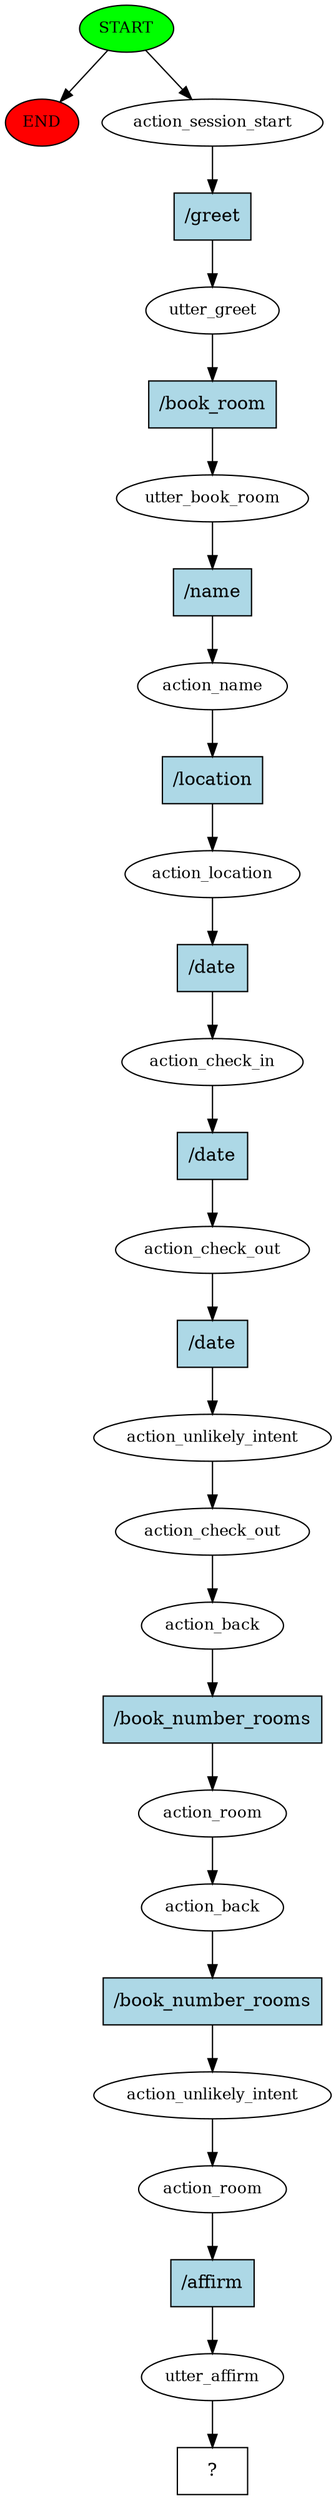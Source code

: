 digraph  {
0 [class="start active", fillcolor=green, fontsize=12, label=START, style=filled];
"-1" [class=end, fillcolor=red, fontsize=12, label=END, style=filled];
1 [class=active, fontsize=12, label=action_session_start];
2 [class=active, fontsize=12, label=utter_greet];
3 [class=active, fontsize=12, label=utter_book_room];
4 [class=active, fontsize=12, label=action_name];
5 [class=active, fontsize=12, label=action_location];
6 [class=active, fontsize=12, label=action_check_in];
7 [class=active, fontsize=12, label=action_check_out];
8 [class=active, fontsize=12, label=action_unlikely_intent];
9 [class=active, fontsize=12, label=action_check_out];
10 [class=active, fontsize=12, label=action_back];
11 [class=active, fontsize=12, label=action_room];
12 [class=active, fontsize=12, label=action_back];
13 [class=active, fontsize=12, label=action_unlikely_intent];
14 [class=active, fontsize=12, label=action_room];
15 [class=active, fontsize=12, label=utter_affirm];
16 [class="intent dashed active", label="  ?  ", shape=rect];
17 [class="intent active", fillcolor=lightblue, label="/greet", shape=rect, style=filled];
18 [class="intent active", fillcolor=lightblue, label="/book_room", shape=rect, style=filled];
19 [class="intent active", fillcolor=lightblue, label="/name", shape=rect, style=filled];
20 [class="intent active", fillcolor=lightblue, label="/location", shape=rect, style=filled];
21 [class="intent active", fillcolor=lightblue, label="/date", shape=rect, style=filled];
22 [class="intent active", fillcolor=lightblue, label="/date", shape=rect, style=filled];
23 [class="intent active", fillcolor=lightblue, label="/date", shape=rect, style=filled];
24 [class="intent active", fillcolor=lightblue, label="/book_number_rooms", shape=rect, style=filled];
25 [class="intent active", fillcolor=lightblue, label="/book_number_rooms", shape=rect, style=filled];
26 [class="intent active", fillcolor=lightblue, label="/affirm", shape=rect, style=filled];
0 -> "-1"  [class="", key=NONE, label=""];
0 -> 1  [class=active, key=NONE, label=""];
1 -> 17  [class=active, key=0];
2 -> 18  [class=active, key=0];
3 -> 19  [class=active, key=0];
4 -> 20  [class=active, key=0];
5 -> 21  [class=active, key=0];
6 -> 22  [class=active, key=0];
7 -> 23  [class=active, key=0];
8 -> 9  [class=active, key=NONE, label=""];
9 -> 10  [class=active, key=NONE, label=""];
10 -> 24  [class=active, key=0];
11 -> 12  [class=active, key=NONE, label=""];
12 -> 25  [class=active, key=0];
13 -> 14  [class=active, key=NONE, label=""];
14 -> 26  [class=active, key=0];
15 -> 16  [class=active, key=NONE, label=""];
17 -> 2  [class=active, key=0];
18 -> 3  [class=active, key=0];
19 -> 4  [class=active, key=0];
20 -> 5  [class=active, key=0];
21 -> 6  [class=active, key=0];
22 -> 7  [class=active, key=0];
23 -> 8  [class=active, key=0];
24 -> 11  [class=active, key=0];
25 -> 13  [class=active, key=0];
26 -> 15  [class=active, key=0];
}
